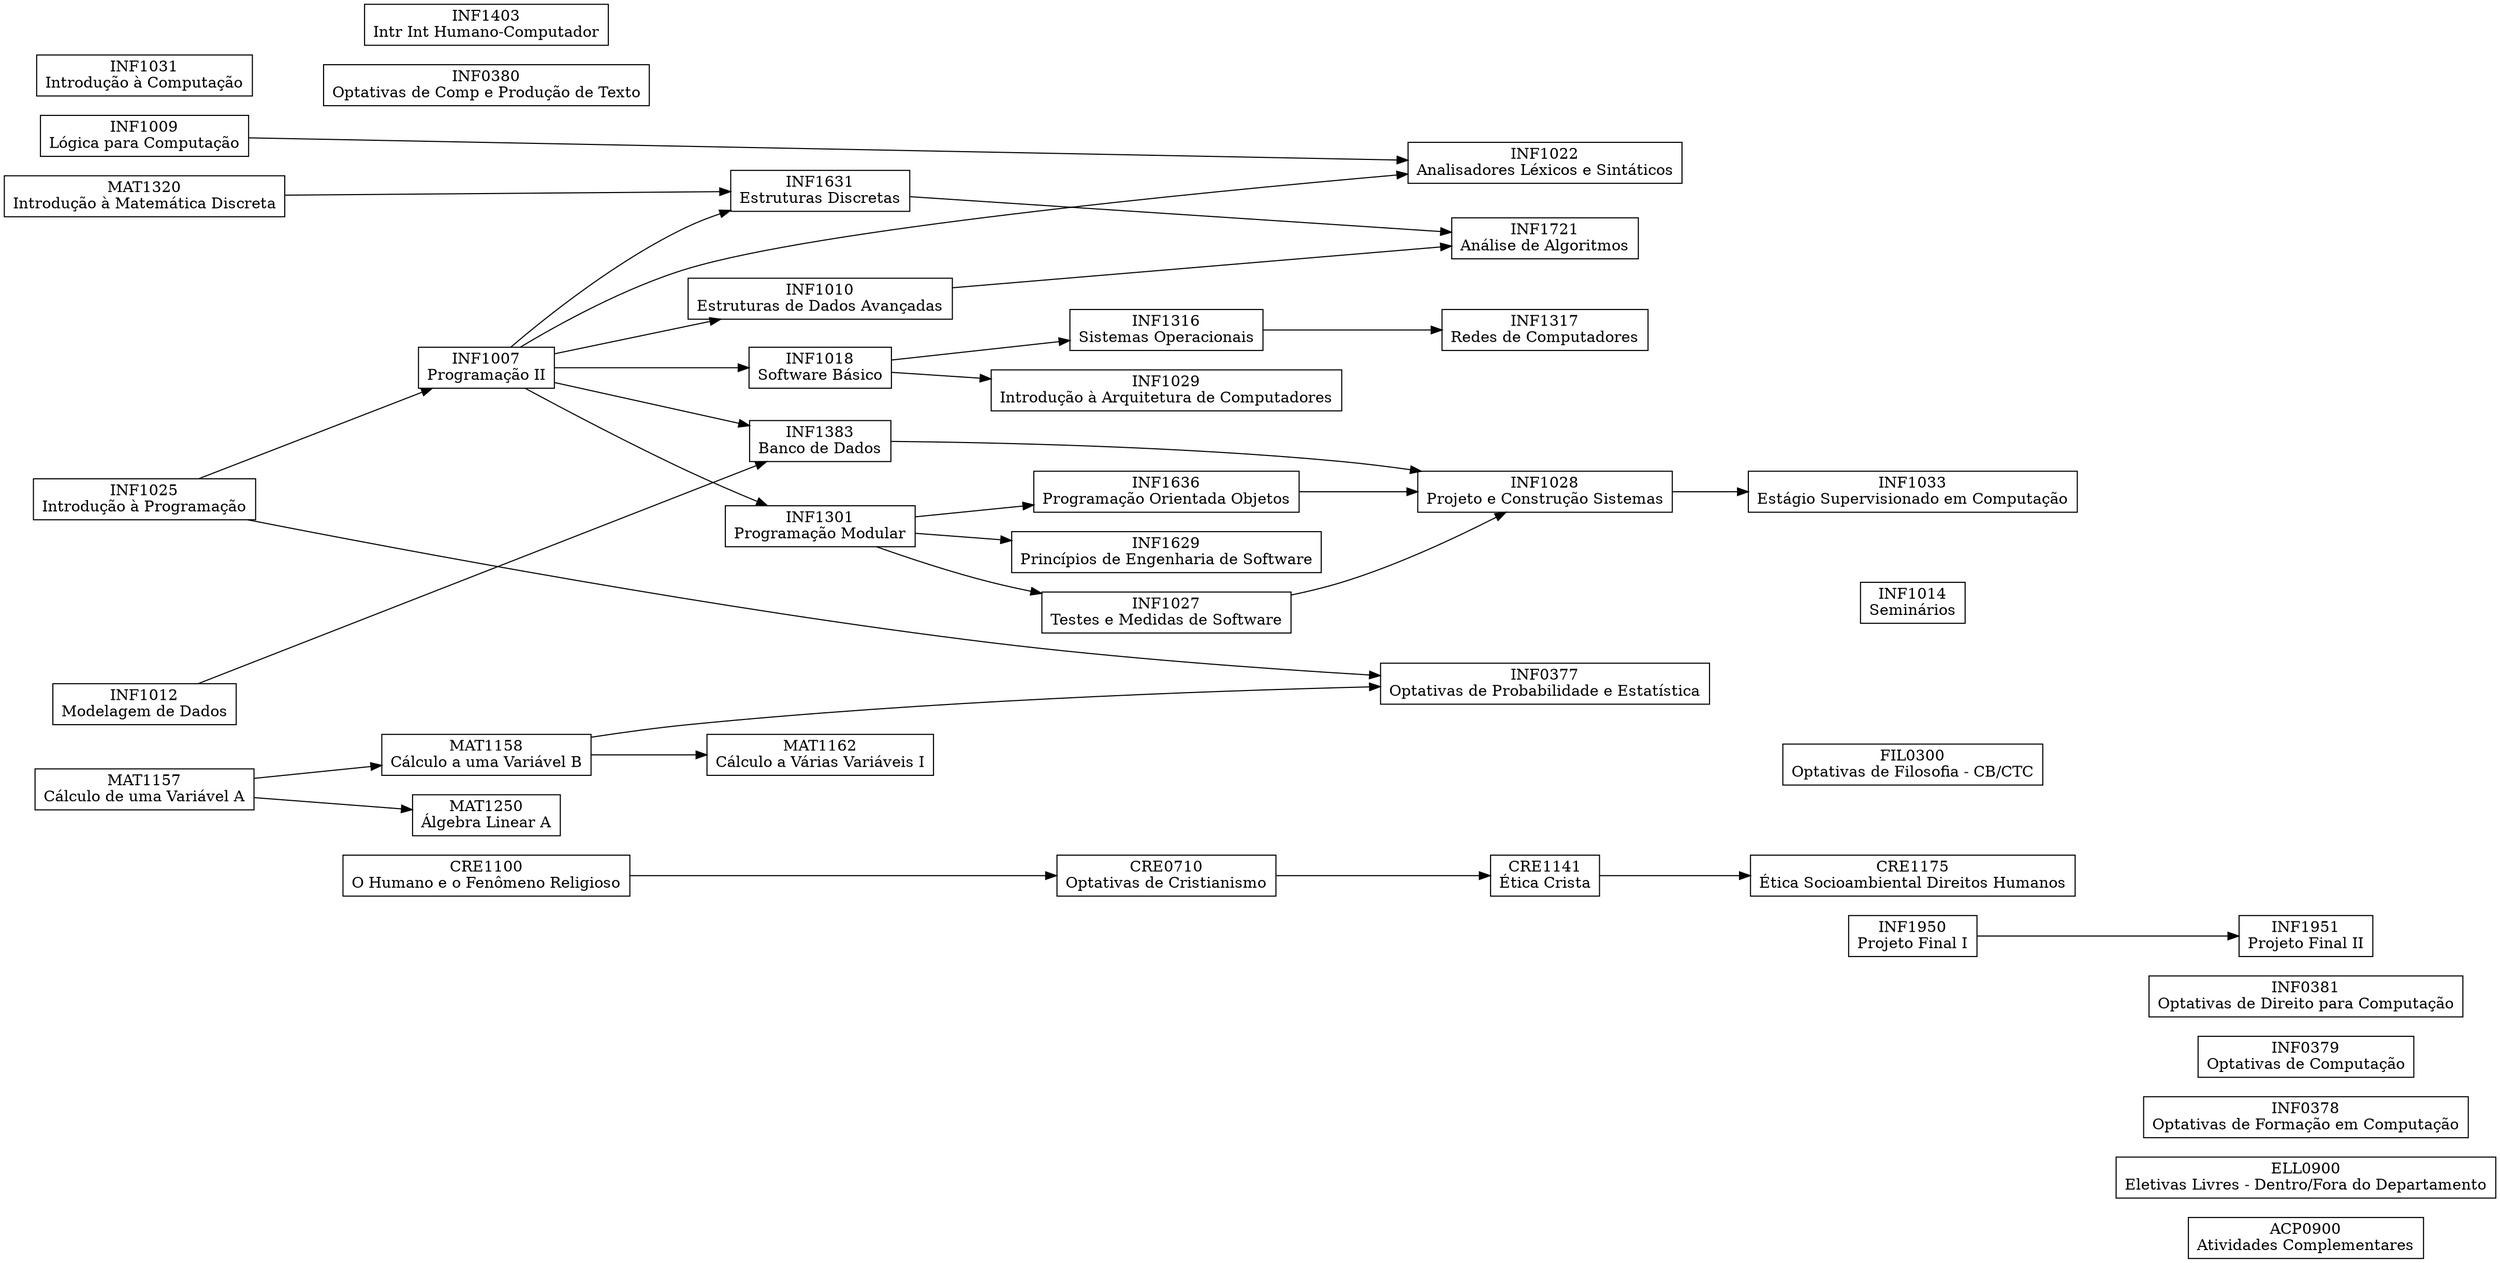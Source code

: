 digraph {
    //newrank=true;
    node [shape="box"]
    rankdir="LR"
    ratio="compress"

    subgraph periodo9 {
        rank=max;
        label = "Sem Período";
        {
            //periodo9 [style=invis]
            rank=same;
            rankdir="TB";
            ACP0900 [label="ACP0900\nAtividades Complementares"]
            ELL0900 [label="ELL0900\nEletivas Livres - Dentro/Fora do Departamento"]
            INF0378 [label="INF0378\nOptativas de Formação em Computação"]
            INF0379 [label="INF0379\nOptativas de Computação"]
        }
    }

    subgraph periodo8 {
        label = "8º Período";
        {
            //periodo8 [style=invis]
            rank=same;
            rankdir="TB";
            INF0381 [label="INF0381\nOptativas de Direito para Computação"]
            INF1951 [label="INF1951\nProjeto Final II"]
        }
    }

    subgraph periodo7 {
        label = "7º Período";
        {
            //periodo7 [style=invis]
            rank=same;
            rankdir="TB";
            CRE1175 [label="CRE1175\nÉtica Socioambiental Direitos Humanos"]
            FIL0300 [label="FIL0300\nOptativas de Filosofia - CB/CTC"]
            INF1950 [label="INF1950\nProjeto Final I"]
        }
    }

    subgraph periodo6 {
        label = "6º Período";
        {
            //periodo6 [style=invis]
            rank=same;
            rankdir="TB";
            INF1014 [label="INF1014\nSeminários"]
            INF1033 [label="INF1033\nEstágio Supervisionado em Computação"]
        }
    }

    subgraph periodo5 {
        label = "5º Período";
        {
            //periodo5 [style=invis]
            rank=same;
            rankdir="TB";
            CRE1141 [label="CRE1141\nÉtica Crista"]
            INF0377 [label="INF0377\nOptativas de Probabilidade e Estatística"]
            INF1022 [label="INF1022\nAnalisadores Léxicos e Sintáticos"]
            INF1028 [label="INF1028\nProjeto e Construção Sistemas"]
            INF1317 [label="INF1317\nRedes de Computadores"]
            INF1721 [label="INF1721\nAnálise de Algoritmos"]
        }
    }

    subgraph periodo4 {
        label = "4º Período";
        {
            //periodo4 [style=invis]
            rank=same;
            rankdir="TB";
            CRE0710 [label="CRE0710\nOptativas de Cristianismo"]
            INF1027 [label="INF1027\nTestes e Medidas de Software"]
            INF1029 [label="INF1029\nIntrodução à Arquitetura de Computadores"]
            INF1316 [label="INF1316\nSistemas Operacionais"]
            INF1629 [label="INF1629\nPrincípios de Engenharia de Software"]
            INF1636 [label="INF1636\nProgramação Orientada Objetos"]
        }
    }

    subgraph periodo3 {
        label = "3º Período";
        {
            //periodo3 [style=invis]
            rank=same;
            rankdir="TB";
            INF1383 [label="INF1383\nBanco de Dados"]
            INF1631 [label="INF1631\nEstruturas Discretas"]
            INF1010 [label="INF1010\nEstruturas de Dados Avançadas"]
            INF1301 [label="INF1301\nProgramação Modular"]
            INF1018 [label="INF1018\nSoftware Básico"]
            MAT1162 [label="MAT1162\nCálculo a Várias Variáveis I"]
        }
    }

    subgraph periodo2 {
        label = "2º Período";
        {
            //periodo2 [style=invis]
            rank=same;
            rankdir="TB";
            CRE1100 [label="CRE1100\nO Humano e o Fenômeno Religioso"]
            INF0380 [label="INF0380\nOptativas de Comp e Produção de Texto"]
            INF1403 [label="INF1403\nIntr Int Humano-Computador"]
            INF1007 [label="INF1007\nProgramação II"]
            MAT1158 [label="MAT1158\nCálculo a uma Variável B"]
            MAT1250 [label="MAT1250\nÁlgebra Linear A"]
        }
    }

    subgraph periodo1 {
        label = "1º Período";
        {
            //periodo1 [style=invis]
            rank=same;
            rankdir="TB";
            INF1025 [label="INF1025\nIntrodução à Programação"]
            INF1012 [label="INF1012\nModelagem de Dados"]
            INF1009 [label="INF1009\nLógica para Computação"]
            INF1031 [label="INF1031\nIntrodução à Computação"]
            MAT1157 [label="MAT1157\nCálculo de uma Variável A"]
            MAT1320 [label="MAT1320\nIntrodução à Matemática Discreta"]
        }
    }

    // Pré-requisitos
    INF1025 -> INF1007// [constraint=false]
    MAT1157 -> MAT1158// [constraint=false]
    MAT1157 -> MAT1250// [constraint=false]
    INF1007 -> INF1383// [constraint=false]
    INF1012 -> INF1383// [constraint=false]
    INF1007 -> INF1631// [constraint=false]
    MAT1320 -> INF1631// [constraint=false]
    INF1007 -> INF1010// [constraint=false]
    INF1007 -> INF1301// [constraint=false]
    INF1007 -> INF1018// [constraint=false]
    MAT1158 -> MAT1162// [constraint=false]
    CRE1100 -> CRE0710// [constraint=false]
    INF1301 -> INF1027// [constraint=false]
    INF1018 -> INF1029// [constraint=false]
    INF1018 -> INF1316// [constraint=false]
    INF1301 -> INF1629// [constraint=false]
    INF1301 -> INF1636// [constraint=false]
    CRE0710 -> CRE1141// [constraint=false]
    INF1025 -> INF0377// [constraint=false]
    MAT1158 -> INF0377// [constraint=false]
    INF1007 -> INF1022// [constraint=false]
    INF1009 -> INF1022// [constraint=false]
    INF1027 -> INF1028// [constraint=false]
    INF1383 -> INF1028// [constraint=false]
    INF1636 -> INF1028// [constraint=false]
    INF1316 -> INF1317// [constraint=false]
    INF1010 -> INF1721// [constraint=false]
    INF1631 -> INF1721// [constraint=false]
    INF1028 -> INF1033// [constraint=false]
    CRE1141 -> CRE1175// [constraint=false]
    INF1950 -> INF1951// [constraint=false]

    // periodo1 -> periodo2 [style=invis]
    // periodo2 -> periodo3 [style=invis]
    // periodo3 -> periodo4 [style=invis]
    // periodo4 -> periodo5 [style=invis]
    // periodo5 -> periodo6 [style=invis]
    // periodo6 -> periodo7 [style=invis]
    // periodo7 -> periodo8 [style=invis]
    // periodo8 -> semperiodo [style=invis]
}
